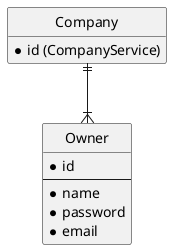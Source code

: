 @startuml

hide circle
hide empty members

entity Company {
*id (CompanyService)
}


entity Owner {
*id
---
*name
*password
*email
}


Company ||--|{ Owner

@enduml
